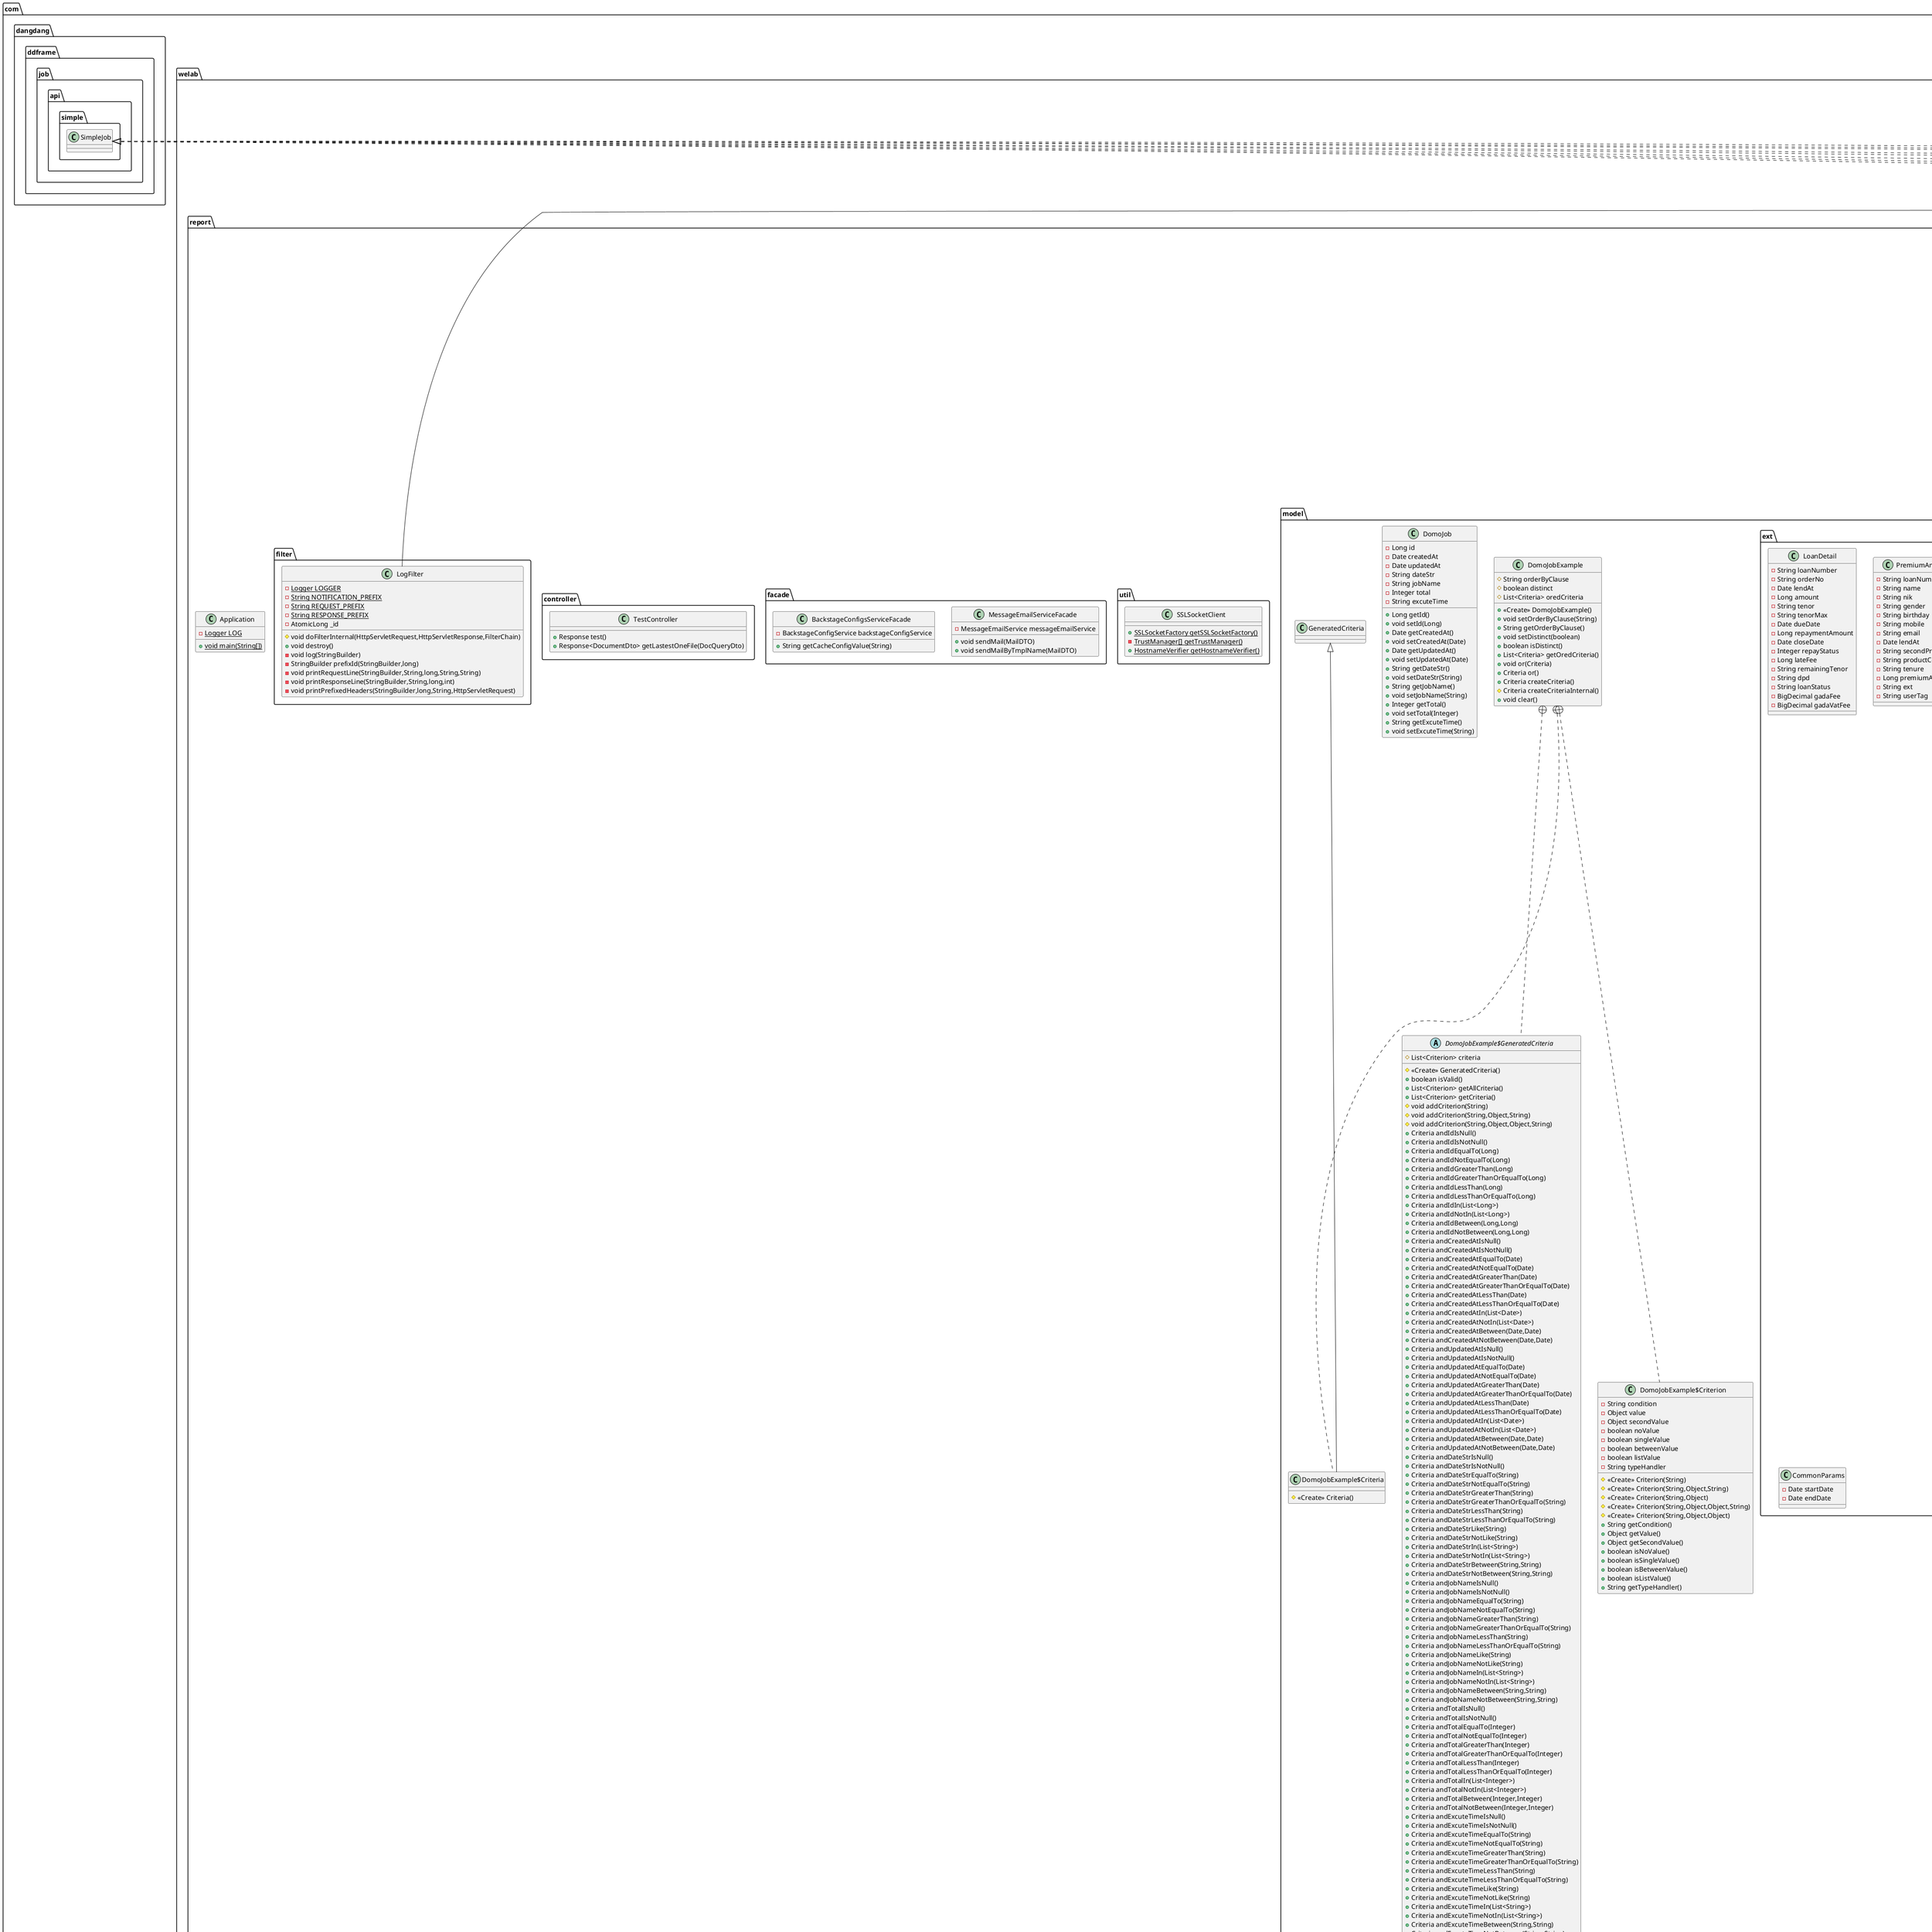 @startuml
class com.welab.report.awda.Column {
- String type
- String name
}
interface com.welab.report.mapper.ext.domo.DomoQueryMapper {
~ List<Map<String,Object>> queryDomoBase(Map<String,Object>)
~ List<Map<String,Object>> queryDomoLoans(Map<String,Object>)
~ List<Map<String,Object>> queryDomoClosed(Map<String,Object>)
~ List<Map<String,Object>> queryDomoBusinessAnalysisSnapshot(Map<String,Object>)
~ List<Map<String,Object>> queryDomoBusinessAnalysisWaterfall(Map<String,Object>)
~ List<Map<String,Object>> querydomoProductDashboardCustInsights(Map<String,Object>)
~ List<Map<String,Object>> querydomoProductDashboardFunnel(Map<String,Object>)
~ List<Map<String,Object>> querydomoProductDashboardPushMessage(Map<String,Object>)
~ List<Map<String,Object>> querydomoProductDashboardTatFunnel(Map<String,Object>)
~ List<Map<String,Object>> querydomoProductDashboardTatProduct(Map<String,Object>)
~ List<Map<String,Object>> queryDomoDueList(Map<String,Object>)
~ List<Map<String,Object>> queryDomoRepayment(Map<String,Object>)
~ List<Map<String,Object>> queryApprovalLoansTrack(Map<String,Object>)
~ List<Map<String,Object>> queryLoanOverdueInfo(Map<String,Object>)
~ List<Map<String,Object>> queryDomoMessageVcodeLog(Map<String,Object>)
~ void callDataCenterUserPro(String,String,int)
~ void callDataCenterUserInitPro(Integer)
~ void callDataCenterLoanPro(String,String,int)
~ void callDataCenterLoanInitPro(Integer)
~ List<Map<String,Object>> queryDataCenterLoan(Map<String,Object>)
~ List<Map<String,Object>> queryDataCenterUser(Map<String,Object>)
~ List<Map<String,Object>> queryDomoNsApplyInfo(Map<String,Object>)
~ List<Map<String,Object>> queryDomoNsLoanInfo(Map<String,Object>)
~ List<Map<String,Object>> queryDomoNsTagInfo(Map<String,Object>)
~ List<Map<String,Object>> queryDomoNsUserTagLog(Map<String,Object>)
}
class com.welab.report.test.reportjob.DataReportingJobTest2 {
- RepaymentDataReportingCmd repaymentDataReportingCmd
+ void runTest()
}
class com.welab.report.datasource.MultiDataSource {
- {static} ThreadLocal<String> dataSourceKey
- String defaultKey
# Object determineCurrentLookupKey()
+ {static} void setDataSourceKey(String)
+ {static} void clearDataSourceKey()
}
class com.welab.report.test.TempTest {
- DefaultConfigService defaultConfigService
+ void yaml()
+ void yaml2()
}
class com.welab.report.exception.ResponsCodeType {
+ {static} String PARAM_IS_NOT_NULL
}
enum com.welab.report.exception.ReportResponsCodeTypeEnum {
+  PARAM_IS_NOT_NULL
- Integer code
- String message
- <<Create>> ReportResponsCodeTypeEnum(Integer,String)
+ Integer getCode()
+ String getMessage()
}
class com.welab.report.dto.AppInputDto {
- String key
- String value
- Long time
+ String getKey()
+ void setKey(String)
+ String getValue()
+ void setValue(String)
+ Long getTime()
+ void setTime(Long)
+ String toString()
}
class com.welab.report.config.Swagger2Config {
+ Docket createRestApi()
- ApiInfo apiInfo()
}
interface com.welab.report.mapper.DomoJobMapper {
~ int countByExample(DomoJobExample)
~ int deleteByExample(DomoJobExample)
~ int deleteByPrimaryKey(Long)
~ int insert(DomoJob)
~ int insertSelective(DomoJob)
~ List<DomoJob> selectByExample(DomoJobExample)
~ DomoJob selectByPrimaryKey(Long)
~ int updateByExampleSelective(DomoJob,DomoJobExample)
~ int updateByExample(DomoJob,DomoJobExample)
~ int updateByPrimaryKeySelective(DomoJob)
~ int updateByPrimaryKey(DomoJob)
}
class com.welab.report.test.SimpleTest {
+ <<Create>> SimpleTest()
}
class com.welab.report.exception.ReportException {
- {static} long serialVersionUID
+ <<Create>> ReportException(Integer)
+ <<Create>> ReportException(Integer,String)
+ <<Create>> ReportException(ResponsCodeType.ReportResponsCodeTypeEnum)
}
class com.welab.report.service.GadaReportService {
- String appId
- String GADA_REPORT_KEY
- BaseGadaReportService baseGadaReportService
- BackstageConfigsServiceFacade backstageConfigsServiceFacade
- MessageEmailServiceFacade messageEmailServiceFacade
- JedisCluster jedisCluster
+ void exec(String)
+ void sendEmail()
# List<LoanDetail> setData(Calendar,Date,Date)
- Integer getMaxDay(LoanDetail)
}
class com.welab.report.Application {
- {static} Logger LOG
+ {static} void main(String[])
}
class com.welab.report.dto.AccountAssignmentReportDTO {
- {static} long serialVersionUID
- String loanNumber
- String agentName
- String email
- String assignedDate
- String assignedTime
- String dueDate
- Long loanAmount
- Long outstandingBalance
- Long amountDue
- Integer overdueInstallment
- Long originalRepaymentAmount
}
class com.welab.report.dto.TaskFileReportDTO {
- {static} long serialVersionUID
- String clientName
- String clientCode
- String productName
- String productType
- String customerName
- String nik
- Long mobilePhone
- Long totalAmountDue
- String loanNumber
- String dueDate
- Long dpd
- Long loanAmount
- String disburseDate
- String disbursementBank
- Long amountDisbursed
- String merchant
- String tenor
- Long outstandingBalance
- Long amountDue
- Long earlySettlementAmount
- String gender
- String birthdate
- String homePhone
- String email
- Integer age
- String idAddressProvince
- String idAddressCity
- String idAddressArea
- String idAddressVillage
- String idDetailAddress
- Integer idAddressZipcode
- Integer idAddressRW
- Integer idAddressRT
- String currentProvince
- String currentCity
- String currentArea
- String currentVillage
- String currentAddress
- Integer currentZipcode
- Integer currentRw
- Integer currentRw40
- String workProvince
- String workCity
- String workArea
- String workVillage
- String workAddress
- Integer workZipcode
- String workRw
- String workRt
- String companyName
- String position
- Long monthlyIncome
- String officePhone
- Integer yearsOfServices
- String emergencyContact1Name
- String emergencyContact1Relationship
- String emergencyContact1MobilePhone
- String emergencyContact1Email
- String emergencyContact1Address
- String emergencyContact2Name
- String emergencyContact2Relationship
- String emergencyContact2MobilePhone
- String emergencyContact2Email
- String emergencyContact2Address
- String emergencyContact3Name
- String emergencyContact3Relationship
- String emergencyContact3MobilePhone
- String emergencyContact3Email
- String emergencyContact3Address
- Long lateFee
- String vaAccount
- Long overdueInstallment
- Long originalRepaymentAmount
- String group
- String indexOutstandingAmount
- String indexLateFee
- String indexAmountDue
- String partialPaymentFlag
- String lateFeeUpdateFlag
- String score
}
class com.welab.report.configruation.GcpConfigruation {
- String clientId
- String clientEmail
- String privateKeyPkcs8
- String privateKeyId
- String projectId
- String pathPrefix
+ String getPathPrefix()
+ Credentials getCredentials()
~ {static} PrivateKey privateKeyFromPkcs8(String)
}
class com.welab.report.job.DataReportingCleanJob {
- RepaymentDataClearCmd repaymentDataClearCmd
+ void execute(ShardingContext)
}
interface com.welab.report.common.Urls {
~ String ROOT
~ String ROOT_DESC
~ String V1
}
interface com.welab.report.common.Urls$Test {
~ String V1_TEST
~ String V1_TEST_DESC
~ String V1_GET_FILE
~ String V1_GET_FILE_DESC
}
class com.welab.report.awda.DatabaseConver {
+ {static} String convert(Column,Object)
}
class com.welab.report.app.cmd.AwdaQuirosReportCmdExe {
- GcpConfigruation gcpConfigruation
- SftpConfiguration sftpConfiguration
- String dataSetName
- String tableName
+ void saveToGcp()
+ Map<String,Object> quirosDataToMap(Map<Integer,String>)
- List<Map<Integer,String>> parseQuirosFile(InputStream)
- Map<Integer,String> stringToMap(String)
}
class com.welab.report.domo.DomoDataSyn {
- DomoQueryMapper domoQueryMapper
- DomoMapper domoMapper
- DomoService domoService
- TableTool tableTool
+ void excute(String)
- DomoDataSyn getThis()
+ void excuteInit(String,String,String)
+ void excute(String,String,Map<String,Object>,String)
- void initDataCenterUser(String,String,String)
- void initDataCenterLoan(String,String,String)
- void syndomoDomoDueList(String,String,Map<String,Object>)
+ void syndomoDomoDueList(List<Map<String,Object>>)
- void synDomoBase(String,String,Map<String,Object>)
+ void synDomoBase(List<Map<String,Object>>)
- void synDomoLoans(String,String,Map<String,Object>)
+ void synDomoLoans(List<Map<String,Object>>)
- void synDomoBusinessAnalysisSnapshot(String,String,Map<String,Object>)
+ void synDomoBusinessAnalysisSnapshot(List<Map<String,Object>>)
- void synDomoBusinessAnalysisWaterfall(String,String,Map<String,Object>)
+ void synDomoBusinessAnalysisWaterfall(List<Map<String,Object>>)
- void syndomoProductDashboardCustInsights(String,String,Map<String,Object>)
+ void syndomoProductDashboardCustInsights(List<Map<String,Object>>)
- void syndomoProductDashboardFunnel(String,String,Map<String,Object>)
+ void syndomoProductDashboardFunnel(List<Map<String,Object>>)
- void syndomoProductDashboardPushMessage(String,String,Map<String,Object>)
+ void syndomoProductDashboardPushMessage(List<Map<String,Object>>)
- void syndomoProductDashboardTatFunnel(String,String,Map<String,Object>)
+ void syndomoProductDashboardTatFunnel(List<Map<String,Object>>)
- void syndomoProductDashboardTatProduct(String,String,Map<String,Object>)
+ void syndomoProductDashboardTatProduct(List<Map<String,Object>>)
- void syndomoApprovalLoansTrack(String,String,Map<String,Object>)
+ void syndomoApprovalLoansTrack(List<Map<String,Object>>)
- void syndomoLoanOverdueInfo(String,String,Map<String,Object>)
+ void syndomoLoanOverdueInfo(List<Map<String,Object>>)
- void synDataCenterLoan(String,String,Map<String,Object>)
+ void synDataCenterLoan(List<Map<String,Object>>)
- void synDataCenterUser(String,String,Map<String,Object>)
+ void synDataCenterUser(List<Map<String,Object>>)
- void synDomoMessageVcodeLog(String,String,Map<String,Object>)
+ void synDomoMessageVcodeLog(List<Map<String,Object>>)
- void synDomoNsApplyInfo(String,String,Map<String,Object>)
+ void synDomoNsApplyInfo(List<Map<String,Object>>)
- void synDomoNsLoanInfo(String,String,Map<String,Object>)
+ void synDomoNsLoanInfo(List<Map<String,Object>>)
- void synDomoNsTagInfo(String,String,Map<String,Object>)
+ void synDomoNsTagInfo(List<Map<String,Object>>)
- void synDomoNsUserTagLog(String,String,Map<String,Object>)
+ void synDomoNsUserTagLog(List<Map<String,Object>>)
+ void switchDataSource()
+ void switchDefaultDataSource()
- void deleteDomoBase()
+ boolean exist(String,String)
+ void save(String,String,int,Double)
}
class com.welab.report.dto.AppInputListDto {
- AppInputDto[] appInputDtos
- Long time
+ AppInputDto[] getAppInputDtos()
+ void setAppInputDtos(AppInputDto[])
+ Long getTime()
+ void setTime(Long)
+ String toString()
}
class com.welab.report.awda.SqlConfig {
- {static} Map<String,String> sqlMap
+ {static} List<String> SELECT_USERID_LOANNUMBER
+ {static} void main(String[])
+ {static} String getSelectIdSql(String)
+ {static} String bulidSelectIdsSql(String,String,String)
+ {static} String bulidSelectIdsSqlForUpdate(String,String,String)
}
class com.welab.report.constants.Constants {
+ {static} String REPORT_KEY
}
class com.welab.report.dto.AppEventDto {
- String eventType
- Long consumeTime
}
class com.welab.report.awda.DataSyncClient {
+ ExecutorService executorService
- {static} Map<String,List<String>> sqlColums
+ void excute(String,String,String)
+ Map<String,List<String>> getAllUserIdAndLoanNumber(String,String,JdbcTemplate)
- void syncTable(String,String,String,DatebaseConfig,String,String)
- void transferToSqlserverForMysqlIds(String,String,List<Long>,DatebaseConfig)
- void excuteSql(String,String,DatebaseConfig)
- {static} String bulidSqlServerInsertSql(String,List<Column>,List<Map<String,Object>>)
+ {static} void main(String[])
}
class com.welab.report.model.DomoJobExample {
# String orderByClause
# boolean distinct
# List<Criteria> oredCriteria
+ <<Create>> DomoJobExample()
+ void setOrderByClause(String)
+ String getOrderByClause()
+ void setDistinct(boolean)
+ boolean isDistinct()
+ List<Criteria> getOredCriteria()
+ void or(Criteria)
+ Criteria or()
+ Criteria createCriteria()
# Criteria createCriteriaInternal()
+ void clear()
}
abstract class com.welab.report.model.DomoJobExample$GeneratedCriteria {
# List<Criterion> criteria
# <<Create>> GeneratedCriteria()
+ boolean isValid()
+ List<Criterion> getAllCriteria()
+ List<Criterion> getCriteria()
# void addCriterion(String)
# void addCriterion(String,Object,String)
# void addCriterion(String,Object,Object,String)
+ Criteria andIdIsNull()
+ Criteria andIdIsNotNull()
+ Criteria andIdEqualTo(Long)
+ Criteria andIdNotEqualTo(Long)
+ Criteria andIdGreaterThan(Long)
+ Criteria andIdGreaterThanOrEqualTo(Long)
+ Criteria andIdLessThan(Long)
+ Criteria andIdLessThanOrEqualTo(Long)
+ Criteria andIdIn(List<Long>)
+ Criteria andIdNotIn(List<Long>)
+ Criteria andIdBetween(Long,Long)
+ Criteria andIdNotBetween(Long,Long)
+ Criteria andCreatedAtIsNull()
+ Criteria andCreatedAtIsNotNull()
+ Criteria andCreatedAtEqualTo(Date)
+ Criteria andCreatedAtNotEqualTo(Date)
+ Criteria andCreatedAtGreaterThan(Date)
+ Criteria andCreatedAtGreaterThanOrEqualTo(Date)
+ Criteria andCreatedAtLessThan(Date)
+ Criteria andCreatedAtLessThanOrEqualTo(Date)
+ Criteria andCreatedAtIn(List<Date>)
+ Criteria andCreatedAtNotIn(List<Date>)
+ Criteria andCreatedAtBetween(Date,Date)
+ Criteria andCreatedAtNotBetween(Date,Date)
+ Criteria andUpdatedAtIsNull()
+ Criteria andUpdatedAtIsNotNull()
+ Criteria andUpdatedAtEqualTo(Date)
+ Criteria andUpdatedAtNotEqualTo(Date)
+ Criteria andUpdatedAtGreaterThan(Date)
+ Criteria andUpdatedAtGreaterThanOrEqualTo(Date)
+ Criteria andUpdatedAtLessThan(Date)
+ Criteria andUpdatedAtLessThanOrEqualTo(Date)
+ Criteria andUpdatedAtIn(List<Date>)
+ Criteria andUpdatedAtNotIn(List<Date>)
+ Criteria andUpdatedAtBetween(Date,Date)
+ Criteria andUpdatedAtNotBetween(Date,Date)
+ Criteria andDateStrIsNull()
+ Criteria andDateStrIsNotNull()
+ Criteria andDateStrEqualTo(String)
+ Criteria andDateStrNotEqualTo(String)
+ Criteria andDateStrGreaterThan(String)
+ Criteria andDateStrGreaterThanOrEqualTo(String)
+ Criteria andDateStrLessThan(String)
+ Criteria andDateStrLessThanOrEqualTo(String)
+ Criteria andDateStrLike(String)
+ Criteria andDateStrNotLike(String)
+ Criteria andDateStrIn(List<String>)
+ Criteria andDateStrNotIn(List<String>)
+ Criteria andDateStrBetween(String,String)
+ Criteria andDateStrNotBetween(String,String)
+ Criteria andJobNameIsNull()
+ Criteria andJobNameIsNotNull()
+ Criteria andJobNameEqualTo(String)
+ Criteria andJobNameNotEqualTo(String)
+ Criteria andJobNameGreaterThan(String)
+ Criteria andJobNameGreaterThanOrEqualTo(String)
+ Criteria andJobNameLessThan(String)
+ Criteria andJobNameLessThanOrEqualTo(String)
+ Criteria andJobNameLike(String)
+ Criteria andJobNameNotLike(String)
+ Criteria andJobNameIn(List<String>)
+ Criteria andJobNameNotIn(List<String>)
+ Criteria andJobNameBetween(String,String)
+ Criteria andJobNameNotBetween(String,String)
+ Criteria andTotalIsNull()
+ Criteria andTotalIsNotNull()
+ Criteria andTotalEqualTo(Integer)
+ Criteria andTotalNotEqualTo(Integer)
+ Criteria andTotalGreaterThan(Integer)
+ Criteria andTotalGreaterThanOrEqualTo(Integer)
+ Criteria andTotalLessThan(Integer)
+ Criteria andTotalLessThanOrEqualTo(Integer)
+ Criteria andTotalIn(List<Integer>)
+ Criteria andTotalNotIn(List<Integer>)
+ Criteria andTotalBetween(Integer,Integer)
+ Criteria andTotalNotBetween(Integer,Integer)
+ Criteria andExcuteTimeIsNull()
+ Criteria andExcuteTimeIsNotNull()
+ Criteria andExcuteTimeEqualTo(String)
+ Criteria andExcuteTimeNotEqualTo(String)
+ Criteria andExcuteTimeGreaterThan(String)
+ Criteria andExcuteTimeGreaterThanOrEqualTo(String)
+ Criteria andExcuteTimeLessThan(String)
+ Criteria andExcuteTimeLessThanOrEqualTo(String)
+ Criteria andExcuteTimeLike(String)
+ Criteria andExcuteTimeNotLike(String)
+ Criteria andExcuteTimeIn(List<String>)
+ Criteria andExcuteTimeNotIn(List<String>)
+ Criteria andExcuteTimeBetween(String,String)
+ Criteria andExcuteTimeNotBetween(String,String)
}
class com.welab.report.model.DomoJobExample$Criteria {
# <<Create>> Criteria()
}
class com.welab.report.model.DomoJobExample$Criterion {
- String condition
- Object value
- Object secondValue
- boolean noValue
- boolean singleValue
- boolean betweenValue
- boolean listValue
- String typeHandler
# <<Create>> Criterion(String)
# <<Create>> Criterion(String,Object,String)
# <<Create>> Criterion(String,Object)
# <<Create>> Criterion(String,Object,Object,String)
# <<Create>> Criterion(String,Object,Object)
+ String getCondition()
+ Object getValue()
+ Object getSecondValue()
+ boolean isNoValue()
+ boolean isSingleValue()
+ boolean isBetweenValue()
+ boolean isListValue()
+ String getTypeHandler()
}
class com.welab.report.util.SSLSocketClient {
+ {static} SSLSocketFactory getSSLSocketFactory()
- {static} TrustManager[] getTrustManager()
+ {static} HostnameVerifier getHostnameVerifier()
}
class com.welab.report.test.reportjob.PremiumAmountReportTest {
- PremiumAmountReportService premiumAmountReportService
- EmailSender emailSender
+ void sendExport()
+ void baseMailSend()
}
class com.welab.report.domo.DomoService {
- DomoJobMapper domoJobMapper
+ boolean exist(String,String)
+ DomoJob findOne(String,String)
+ boolean save(DomoJob)
}
class com.welab.report.job.AwdaDataSyncJob {
- DataSyncClient dataSyncClient
- String awdaDataSync
+ void execute(ShardingContext)
}
class com.welab.report.app.base.BaseGadaReportService {
- GadaReportMapper gadaReportMapper
+ List<LoanDetail> getLastMonthCloseLoan(CommonParams)
+ List<LoanDetail> getLastMonthNoCloseLoan(CommonParams)
+ List<LoanDetail> getLastMonthNoCloseForCloseLoan(CommonParams)
+ List<String> getOverDueLoans(List<String>)
}
class com.welab.report.job.domo.DomoExcuteJob {
- DomoDataSyn domoDataSyn
+ void execute(ShardingContext)
}
class com.welab.report.dto.SystemEventDto {
- String loanNumber
- String path
}
class com.welab.report.test.ScaffoldTest {
- DefaultConfigService config
- String ZOOKEEPER_URL
+ void test1()
+ void appId()
}
class com.welab.report.dto.RoboCallReportDTO {
- {static} long serialVersionUID
- String taskName
- String callId
- String name
- String phoneNumber
- Integer callTimes
- String callStatus
- Date callStartTime
- Date callEndTime
- String robot
- String platform
- Integer duration
- String hangupType
- String ringType
- String comments
- String intention
- String description
}
interface com.welab.report.mapper.ext.PremiumAmountReportMapper {
~ List<PremiumAmount> findPremiumAmountRecord(CommonParams)
~ List<String> findPremiumAmountLoanNumbers(String)
~ List<PremiumAmount> findPremiumAmountLoans(List<String>)
}
interface com.welab.report.mapper.ext.GadaReportMapper {
+ List<LoanDetail> getLastMonthCloseLoan(CommonParams)
+ List<LoanDetail> getLastMonthNoCloseLoan(CommonParams)
+ List<LoanDetail> getLastMonthNoCloseForCloseLoan(CommonParams)
+ List<String> getOverDueLoans(List<String>)
}
class com.welab.report.job.GADAMonthlyReportJob {
- GadaReportService gadaReportService
+ void execute(ShardingContext)
}
class com.welab.report.dto.CallResultReportDTO {
- {static} long serialVersionUID
- String loanNumber
- String dueDate
- String customerName
- Long loanAmount
- String disburseDate
- String tenor
- Long outstandingBalance
- Long amountDue
- Long earlySettlementAmount
- String gender
- String nik
- String birthdate
- String homePhone
- String mobilePhone
- String email
- Integer age
- String officePhone
- String emergencyContact1Name
- String emergencyContact1Relationship
- String emergencyContact1MobilePhone
- String emergencyContact1Email
- String emergencyContact1Address
- String emergencyContact2Name
- String emergencyContact2Relationship
- String emergencyContact2MobilePhone
- String emergencyContact2Email
- String emergencyContact2Address
- String emergencyContact3Name
- String emergencyContact3Relationship
- String emergencyContact3MobilePhone
- String emergencyContact3Email
- String emergencyContact3Address
- String callType
- String placeToCall
- String partyContact
- String action
- String callResultCreatedDate
- String agentName
- String agentEmail
- String note
- String ptpDate
- String ptpAmount
- String ptpResult
- Long repaymentAmount1
- String repaymentDate1
- List<String> repaymentsAmountAdditional
- List<String> repaymentsDateAdditional
}
class com.welab.report.app.base.BasePremiumAmountReportService {
- PremiumAmountReportMapper premiumAmountReportMapper
+ List<PremiumAmount> findPremiumAmountRecord(CommonParams)
+ List<String> findPremiumAmountLoanNumbers(String)
+ List<PremiumAmount> findPremiumAmountLoans(List<String>)
}
class com.welab.report.facade.MessageEmailServiceFacade {
- MessageEmailService messageEmailService
+ void sendMail(MailDTO)
+ void sendMailByTmplName(MailDTO)
}
class com.welab.report.test.junit.JunitSpringBootContextLoader {
+ ApplicationContext loadContext(MergedContextConfiguration)
- boolean isEmbeddedWebEnvironment(MergedContextConfiguration)
- void setActiveProfiles(ConfigurableEnvironment,String[])
- void disableJmx(List<String>)
}
class com.welab.report.test.junit.JunitSpringBootContextLoader$WebConfigurer {
~ void configure(MergedContextConfiguration,SpringApplication,List<ApplicationContextInitializer<?>>)
- void addMockServletContext(List<ApplicationContextInitializer<?>>,WebMergedContextConfiguration)
}
class com.welab.report.test.reportjob.DataReportingJobTest {
- RepaymentDataReportingCmd repaymentDataReportingCmd
- RepaymentDataClearCmd repaymentDataClearCmd
+ void runTest()
+ void clean()
}
class com.welab.report.job.EmailSendJob {
- GadaReportService gadaReportService
+ void execute(ShardingContext)
}
class com.welab.report.app.cmd.RepaymentDataClearCmd {
- String ip
- Integer port
- String userName
- String password
+ void clearExpiredFile()
}
class com.welab.report.awda.DatebaseConfig {
- String config
- int batchCount
- Map<String,String> tableMapping
- String slave_jdbc_driver
- String slave_jdbc_url
- String slave_jdbc_username
- String slave_jdbc_password
- String sql_server_jdbc_driver
- String sql_server_jdbc_url
- String sql_server_jdbc_username
- String sql_server_jdbc_password
+ DruidDataSource mysqlDataSource
+ DruidDataSource sqlServerDataSource
+ JdbcTemplate mysqlJdbc
+ JdbcTemplate sqlServerJdbc
- <<Create>> DatebaseConfig()
+ <<Create>> DatebaseConfig(String)
+ void init(String)
+ DruidDataSource slaveSource()
+ DruidDataSource sqlServerSource()
+ JdbcTemplate getSlaveJdbcTemplate()
+ JdbcTemplate getSqlServerJdbcTemplate()
+ {static} void main(String[])
+ void close()
}
class com.welab.report.model.ext.LoanDetail {
- String loanNumber
- String orderNo
- Date lendAt
- Long amount
- String tenor
- String tenorMax
- Date dueDate
- Long repaymentAmount
- Date closeDate
- Integer repayStatus
- Long lateFee
- String remainingTenor
- String dpd
- String loanStatus
- BigDecimal gadaFee
- BigDecimal gadaVatFee
}
class com.welab.report.controller.TestController {
+ Response test()
+ Response<DocumentDto> getLastestOneFile(DocQueryDto)
}
class com.welab.report.model.ext.PremiumAmount {
- String loanNumber
- String name
- String nik
- String gender
- String birthday
- String mobile
- String email
- Date lendAt
- String secondProdCode
- String productCode
- String tenure
- Long premiumAmount
- String ext
- String userTag
}
class com.welab.report.filter.LogFilter {
- {static} Logger LOGGER
- {static} String NOTIFICATION_PREFIX
- {static} String REQUEST_PREFIX
- {static} String RESPONSE_PREFIX
- AtomicLong _id
# void doFilterInternal(HttpServletRequest,HttpServletResponse,FilterChain)
+ void destroy()
- void log(StringBuilder)
- StringBuilder prefixId(StringBuilder,long)
- void printRequestLine(StringBuilder,String,long,String,String)
- void printResponseLine(StringBuilder,String,long,int)
- void printPrefixedHeaders(StringBuilder,long,String,HttpServletRequest)
}
class com.welab.report.configruation.SftpConfiguration {
- String ipAssignment
- Integer portAssignment
- String userNameAssignment
- String passwordAssignment
- String ipTaskFile
- Integer portTaskFile
- String userNameTaskFile
- String passwordTaskFile
- String ipQuiros
- Integer portQuiros
- String userNameQuiros
- String passwordQuiros
+ SftpClient clientCollectionDataAssignment()
+ SftpClient clientCollectionTaskFile()
+ SftpClient clientDataQuiros()
}
interface com.welab.report.mapper.ext.domo.DomoMapper {
~ void batchSaveDomoBase(List<Map<String,Object>>)
~ void batchSaveDomoLoans(List<Map<String,Object>>)
~ void batchSaveDomoClosed(List<Map<String,Object>>)
~ void batchSaveDomoBusinessAnalysisSnapshot(List<Map<String,Object>>)
~ void batchSaveDomoBusinessAnalysisWaterfall(List<Map<String,Object>>)
~ void batchSavedomoProductDashboardCustInsights(List<Map<String,Object>>)
~ void batchSavedomoProductDashboardFunnel(List<Map<String,Object>>)
~ void batchSavedomoProductDashboardPushMessage(List<Map<String,Object>>)
~ void batchSavedomoProductDashboardTatFunnel(List<Map<String,Object>>)
~ void batchSavedomoProductDashboardTatProduct(List<Map<String,Object>>)
~ void deleteDomoBase()
~ void deleteDomoLoans()
~ void deleteDomoClosed()
~ void deleteDomoBusinessAnalysisSnapshot()
~ void deleteDomoBusinessAnalysisWaterfall()
~ void deletedomoProductDashboardCustInsights()
~ void deletedomoProductDashboardFunnel()
~ void deletedomoProductDashboardPushMessage()
~ void deletedomoProductDashboardTatFunnel()
~ void deletedomoProductDashboardTatProduct()
~ void batchSaveDomoClosedForBase()
~ void deleteDomoDueList()
~ void batchSaveDomoDueList(List<Map<String,Object>>)
~ void deletedomoRepayment()
~ void batchSavedomoRepayment(List<Map<String,Object>>)
~ void batchSaveApprovalLoansTrack(List<Map<String,Object>>)
~ void batchSaveLoanOverdueInfo(List<Map<String,Object>>)
~ void batchSaveDomoMessageVcodeLog(List<Map<String,Object>>)
~ String lastOneForDateStr(String)
~ void callDomoMessageVcodeLogPro()
~ void batchSaveDataCenterLoan(List<Map<String,Object>>)
~ void batchSaveDataCenterUser(List<Map<String,Object>>)
~ void insert(String)
~ void batchSaveDomoNsApplyInfo(List<Map<String,Object>>)
~ void batchSaveDomoNsLoanInfo(List<Map<String,Object>>)
~ void batchSaveDomoNsTagInfo(List<Map<String,Object>>)
~ void batchSaveDomoNsUserTagLog(List<Map<String,Object>>)
}
class com.welab.report.job.PremiumAmountReportJob {
- PremiumAmountReportService premiumAmountReportService
+ void execute(ShardingContext)
}
class com.welab.report.domo.DomoGroup {
- {static} List<String> group1
- {static} List<String> group9
- {static} List<String> group10
- {static} List<String> group11
- {static} List<String> group12
- {static} List<String> group2
- {static} List<String> group3
- {static} List<String> group4
- {static} List<String> group5
- {static} List<String> group6
- {static} List<String> group7
- {static} List<String> group8
+ {static} Map<String,List<String>> groupMap
}
class com.welab.report.app.cmd.RepaymentDataReportingCmd {
- ElasticSearchClient elasticSearchClient
- DruidDataSource slaveDataSource
- JdbcTemplate jdbcTemplate
- String ip
- Integer port
- String userName
- String password
+ {static} String SFTP_DIR
~ String[] DateTimeKeys
~ String[] DateKeys
- void init()
+ void exec()
- List<File> createRepayment()
- void processDateTime(JSONObject)
- LinkedHashMap<String,String> getExcelHeadMapForRepayment()
- List<File> createDemografi()
- LinkedHashMap<String,String> getExcelHeadMapForDemografi()
- List<File> createOverDueInfo()
- LinkedHashMap<String,String> getExcelHeadMapForOverDue()
- List<File> createBaseDisburse()
- LinkedHashMap<String,String> getExcelHeadMapForBaseDisburse()
- List<File> createAppLoan()
- LinkedHashMap<String,String> getExcelHeadMap()
}
class com.welab.report.facade.BackstageConfigsServiceFacade {
- BackstageConfigService backstageConfigService
+ String getCacheConfigValue(String)
}
class com.welab.report.domo.TableTool {
- DomoDataSyn domoDataSyn
- JdbcTemplate jdbcTemplate
- DomoMapper domoMapper
- {static} Map<String,List<String>> fileMap
- {static} Map<String,String> insertHeadMap
- {static} Map<String,String> tables
- List<String> getFiles(String)
+ List<Map<String,Object>> select(String,String,String,String)
+ String bulidInserHead(String)
+ void synForTable(String,String,String)
- String bulidSql(String,List<String>,List<Map<String,Object>>)
- String val(Object)
}
class com.welab.report.service.PremiumAmountReportService {
~ List<Pattern> shortList
~ List<Pattern> longList
~ Map<String,String> fixed
~ List<String> shortCodeList
~ List<String> longCodeList
- BasePremiumAmountReportService basePremiumAmountReportService
- EmailSender emailSender
- String appId
+ void exec(String)
# void setProductCode(PremiumAmount,List<Pattern>,List<String>)
}
class com.welab.report.datasource.DynamicDataSourceAspect {
- void init()
+ void dsPointCut()
+ void switchDataSource(JoinPoint)
+ void restoreDataSource(JoinPoint)
}
class com.welab.report.job.GcpQuirosJob {
- AwdaQuirosReportCmdExe awdaQuirosReportCmdExe
+ void execute(ShardingContext)
}
class com.welab.report.test.reportjob.GadaReportTest {
- GadaReportService gadaReportService
+ void sendMonthReport()
+ void sendEmail()
}
class com.welab.report.model.ext.CommonParams {
- Date startDate
- Date endDate
}
class com.welab.report.model.DomoJob {
- Long id
- Date createdAt
- Date updatedAt
- String dateStr
- String jobName
- Integer total
- String excuteTime
+ Long getId()
+ void setId(Long)
+ Date getCreatedAt()
+ void setCreatedAt(Date)
+ Date getUpdatedAt()
+ void setUpdatedAt(Date)
+ String getDateStr()
+ void setDateStr(String)
+ String getJobName()
+ void setJobName(String)
+ Integer getTotal()
+ void setTotal(Integer)
+ String getExcuteTime()
+ void setExcuteTime(String)
}
class com.welab.report.job.DataReportingJob {
- RepaymentDataReportingCmd repaymentDataReportingCmd
+ void execute(ShardingContext)
}
class com.welab.report.test.cmd.AwdaQuirosReportCmdExeTest {
~ AwdaQuirosReportCmdExe awdaQuirosReportCmdExe
~ void saveToGcp()
}


org.springframework.jdbc.datasource.lookup.AbstractRoutingDataSource <|-- com.welab.report.datasource.MultiDataSource
com.welab.common.exception.FastRuntimeException <|-- com.welab.report.exception.ReportException
java.io.Serializable <|.. com.welab.report.dto.AccountAssignmentReportDTO
java.io.Serializable <|.. com.welab.report.dto.TaskFileReportDTO
com.dangdang.ddframe.job.api.simple.SimpleJob <|.. com.welab.report.job.DataReportingCleanJob
com.welab.report.common.Urls +.. com.welab.report.common.Urls$Test
com.welab.report.model.DomoJobExample +.. com.welab.report.model.DomoJobExample$GeneratedCriteria
com.welab.report.model.DomoJobExample +.. com.welab.report.model.DomoJobExample$Criteria
com.welab.report.model.GeneratedCriteria <|-- com.welab.report.model.DomoJobExample$Criteria
com.welab.report.model.DomoJobExample +.. com.welab.report.model.DomoJobExample$Criterion
com.dangdang.ddframe.job.api.simple.SimpleJob <|.. com.welab.report.job.AwdaDataSyncJob
com.dangdang.ddframe.job.api.simple.SimpleJob <|.. com.welab.report.job.domo.DomoExcuteJob
com.welab.report.test.SimpleTest <|-- com.welab.report.test.ScaffoldTest
java.io.Serializable <|.. com.welab.report.dto.RoboCallReportDTO
com.dangdang.ddframe.job.api.simple.SimpleJob <|.. com.welab.report.job.GADAMonthlyReportJob
java.io.Serializable <|.. com.welab.report.dto.CallResultReportDTO
org.springframework.boot.test.context.SpringBootContextLoader <|-- com.welab.report.test.junit.JunitSpringBootContextLoader
com.welab.report.test.junit.JunitSpringBootContextLoader +.. com.welab.report.test.junit.JunitSpringBootContextLoader$WebConfigurer
com.dangdang.ddframe.job.api.simple.SimpleJob <|.. com.welab.report.job.EmailSendJob
org.springframework.web.filter.OncePerRequestFilter <|-- com.welab.report.filter.LogFilter
com.dangdang.ddframe.job.api.simple.SimpleJob <|.. com.welab.report.job.PremiumAmountReportJob
com.dangdang.ddframe.job.api.simple.SimpleJob <|.. com.welab.report.job.GcpQuirosJob
com.dangdang.ddframe.job.api.simple.SimpleJob <|.. com.welab.report.job.DataReportingJob
@enduml